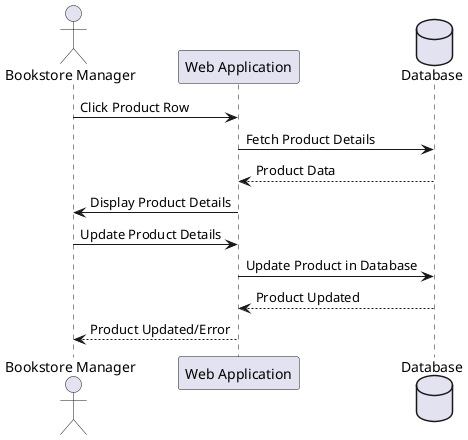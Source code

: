 @startuml
actor "Bookstore Manager" as manager
participant "Web Application" as webapp
database "Database" as db

manager -> webapp: Click Product Row
webapp -> db: Fetch Product Details
db --> webapp: Product Data
webapp -> manager: Display Product Details
manager -> webapp: Update Product Details
webapp -> db: Update Product in Database
db --> webapp: Product Updated
webapp --> manager: Product Updated/Error
@enduml
